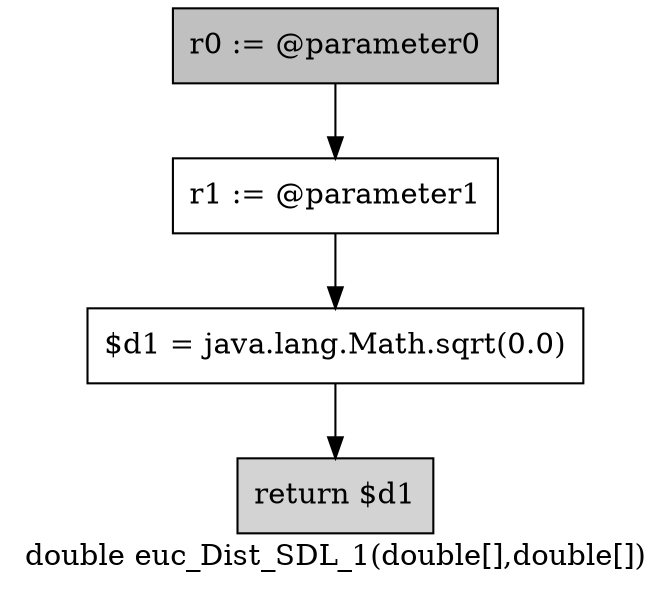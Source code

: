 digraph "double euc_Dist_SDL_1(double[],double[])" {
    label="double euc_Dist_SDL_1(double[],double[])";
    node [shape=box];
    "0" [style=filled,fillcolor=gray,label="r0 := @parameter0",];
    "1" [label="r1 := @parameter1",];
    "0"->"1";
    "2" [label="$d1 = java.lang.Math.sqrt(0.0)",];
    "1"->"2";
    "3" [style=filled,fillcolor=lightgray,label="return $d1",];
    "2"->"3";
}
